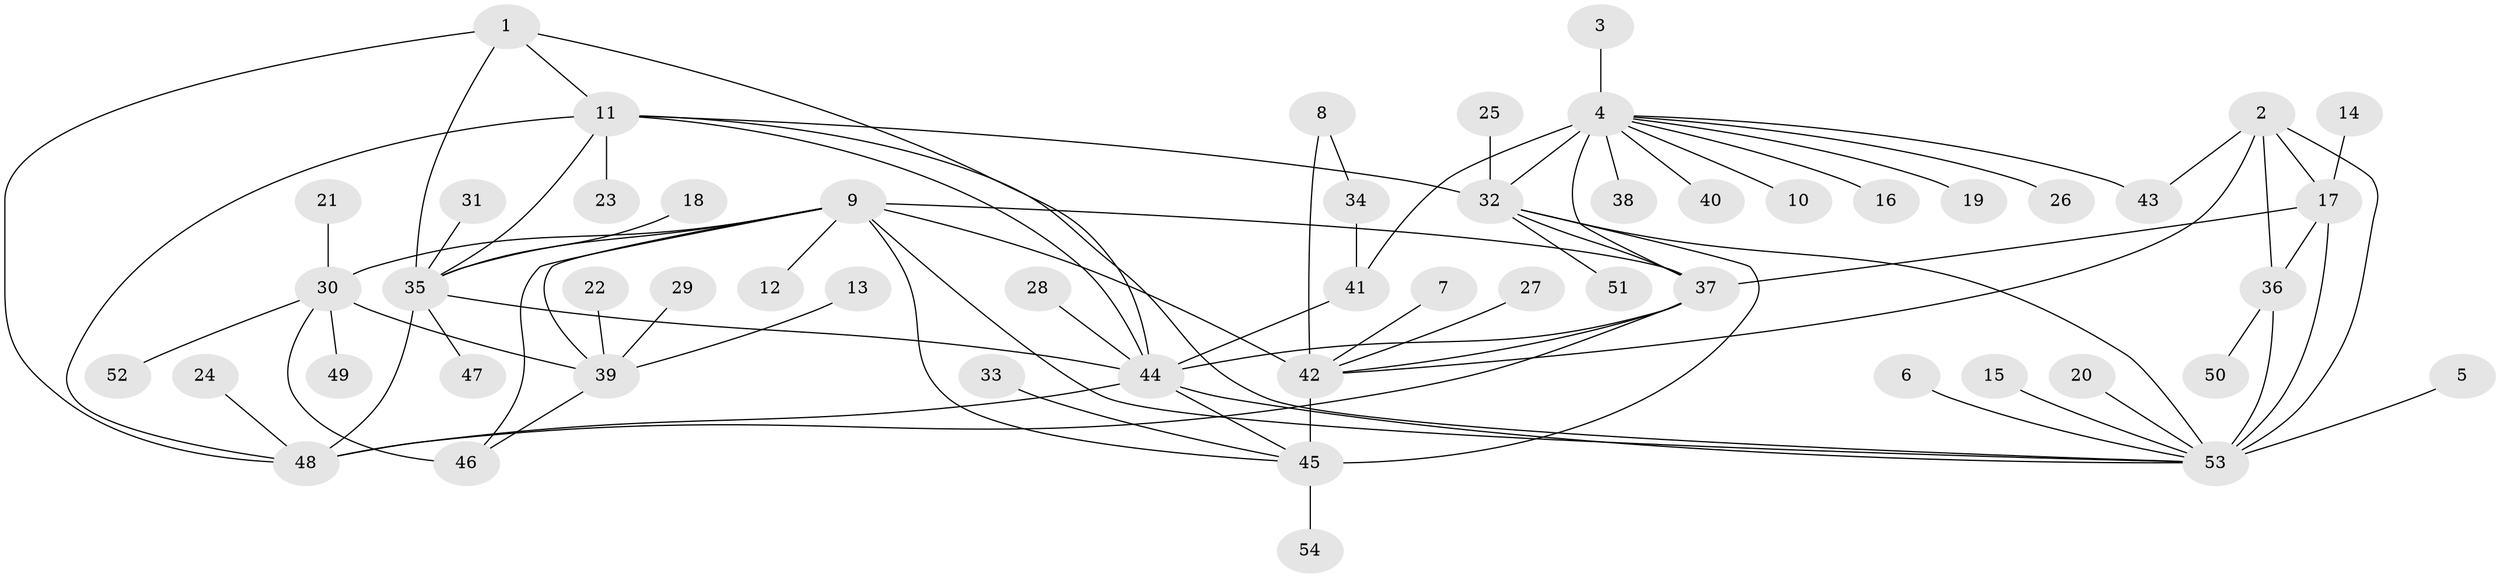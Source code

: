 // original degree distribution, {5: 0.019417475728155338, 8: 0.02912621359223301, 10: 0.038834951456310676, 7: 0.06796116504854369, 4: 0.019417475728155338, 6: 0.038834951456310676, 9: 0.02912621359223301, 11: 0.009708737864077669, 1: 0.5922330097087378, 3: 0.05825242718446602, 2: 0.0970873786407767}
// Generated by graph-tools (version 1.1) at 2025/50/03/09/25 03:50:35]
// undirected, 54 vertices, 81 edges
graph export_dot {
graph [start="1"]
  node [color=gray90,style=filled];
  1;
  2;
  3;
  4;
  5;
  6;
  7;
  8;
  9;
  10;
  11;
  12;
  13;
  14;
  15;
  16;
  17;
  18;
  19;
  20;
  21;
  22;
  23;
  24;
  25;
  26;
  27;
  28;
  29;
  30;
  31;
  32;
  33;
  34;
  35;
  36;
  37;
  38;
  39;
  40;
  41;
  42;
  43;
  44;
  45;
  46;
  47;
  48;
  49;
  50;
  51;
  52;
  53;
  54;
  1 -- 11 [weight=1.0];
  1 -- 35 [weight=1.0];
  1 -- 44 [weight=1.0];
  1 -- 48 [weight=1.0];
  2 -- 17 [weight=1.0];
  2 -- 36 [weight=1.0];
  2 -- 42 [weight=1.0];
  2 -- 43 [weight=1.0];
  2 -- 53 [weight=2.0];
  3 -- 4 [weight=1.0];
  4 -- 10 [weight=1.0];
  4 -- 16 [weight=1.0];
  4 -- 19 [weight=1.0];
  4 -- 26 [weight=1.0];
  4 -- 32 [weight=3.0];
  4 -- 37 [weight=3.0];
  4 -- 38 [weight=1.0];
  4 -- 40 [weight=1.0];
  4 -- 41 [weight=1.0];
  4 -- 43 [weight=1.0];
  5 -- 53 [weight=1.0];
  6 -- 53 [weight=1.0];
  7 -- 42 [weight=1.0];
  8 -- 34 [weight=1.0];
  8 -- 42 [weight=1.0];
  9 -- 12 [weight=1.0];
  9 -- 30 [weight=2.0];
  9 -- 35 [weight=1.0];
  9 -- 37 [weight=1.0];
  9 -- 39 [weight=1.0];
  9 -- 42 [weight=3.0];
  9 -- 45 [weight=1.0];
  9 -- 46 [weight=1.0];
  9 -- 53 [weight=1.0];
  11 -- 23 [weight=1.0];
  11 -- 32 [weight=1.0];
  11 -- 35 [weight=1.0];
  11 -- 44 [weight=1.0];
  11 -- 48 [weight=1.0];
  11 -- 53 [weight=1.0];
  13 -- 39 [weight=1.0];
  14 -- 17 [weight=1.0];
  15 -- 53 [weight=1.0];
  17 -- 36 [weight=1.0];
  17 -- 37 [weight=1.0];
  17 -- 53 [weight=2.0];
  18 -- 35 [weight=1.0];
  20 -- 53 [weight=1.0];
  21 -- 30 [weight=1.0];
  22 -- 39 [weight=1.0];
  24 -- 48 [weight=1.0];
  25 -- 32 [weight=1.0];
  27 -- 42 [weight=1.0];
  28 -- 44 [weight=1.0];
  29 -- 39 [weight=1.0];
  30 -- 39 [weight=2.0];
  30 -- 46 [weight=2.0];
  30 -- 49 [weight=1.0];
  30 -- 52 [weight=1.0];
  31 -- 35 [weight=1.0];
  32 -- 37 [weight=1.0];
  32 -- 45 [weight=1.0];
  32 -- 51 [weight=1.0];
  32 -- 53 [weight=1.0];
  33 -- 45 [weight=1.0];
  34 -- 41 [weight=1.0];
  35 -- 44 [weight=1.0];
  35 -- 47 [weight=1.0];
  35 -- 48 [weight=1.0];
  36 -- 50 [weight=1.0];
  36 -- 53 [weight=2.0];
  37 -- 42 [weight=1.0];
  37 -- 44 [weight=1.0];
  37 -- 48 [weight=1.0];
  39 -- 46 [weight=1.0];
  41 -- 44 [weight=1.0];
  42 -- 45 [weight=3.0];
  44 -- 45 [weight=1.0];
  44 -- 48 [weight=1.0];
  44 -- 53 [weight=1.0];
  45 -- 54 [weight=1.0];
}
